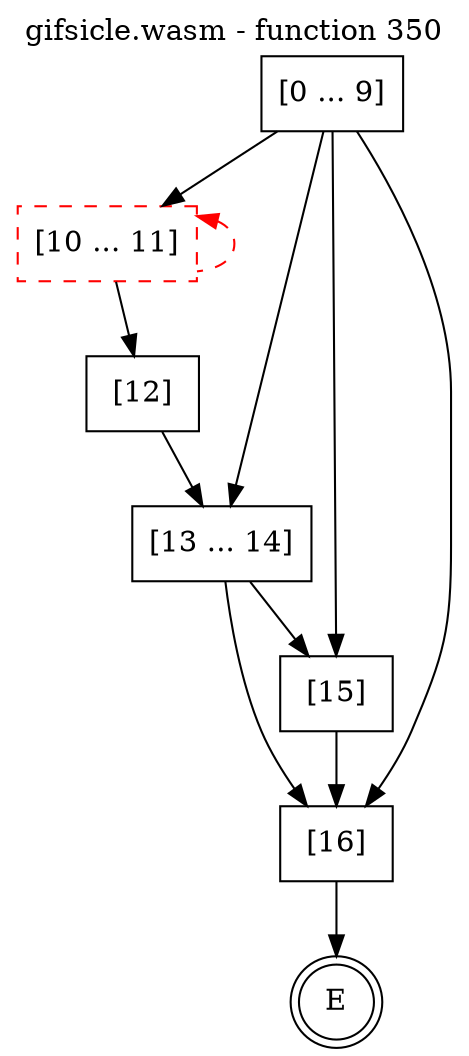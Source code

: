 digraph finite_state_machine {
    label = "gifsicle.wasm - function 350"
    labelloc =  t
    labelfontsize = 16
    labelfontcolor = black
    labelfontname = "Helvetica"
    node [shape = doublecircle]; E ;
    node [shape = box];
    node [shape=box, color=black, style=solid] 0[label="[0 ... 9]"]
    node [shape=box, color=red, style=dashed] 10[label="[10 ... 11]"]
    node [shape=box, color=black, style=solid] 12[label="[12]"]
    node [shape=box, color=black, style=solid] 13[label="[13 ... 14]"]
    node [shape=box, color=black, style=solid] 15[label="[15]"]
    node [shape=box, color=black, style=solid] 16[label="[16]"]
    0 -> 10;
    0 -> 13;
    0 -> 15;
    0 -> 16;
    10 -> 12;
    10 -> 10[style="dashed" color="red" dir=back];
    12 -> 13;
    13 -> 15;
    13 -> 16;
    15 -> 16;
    16 -> E;
}

